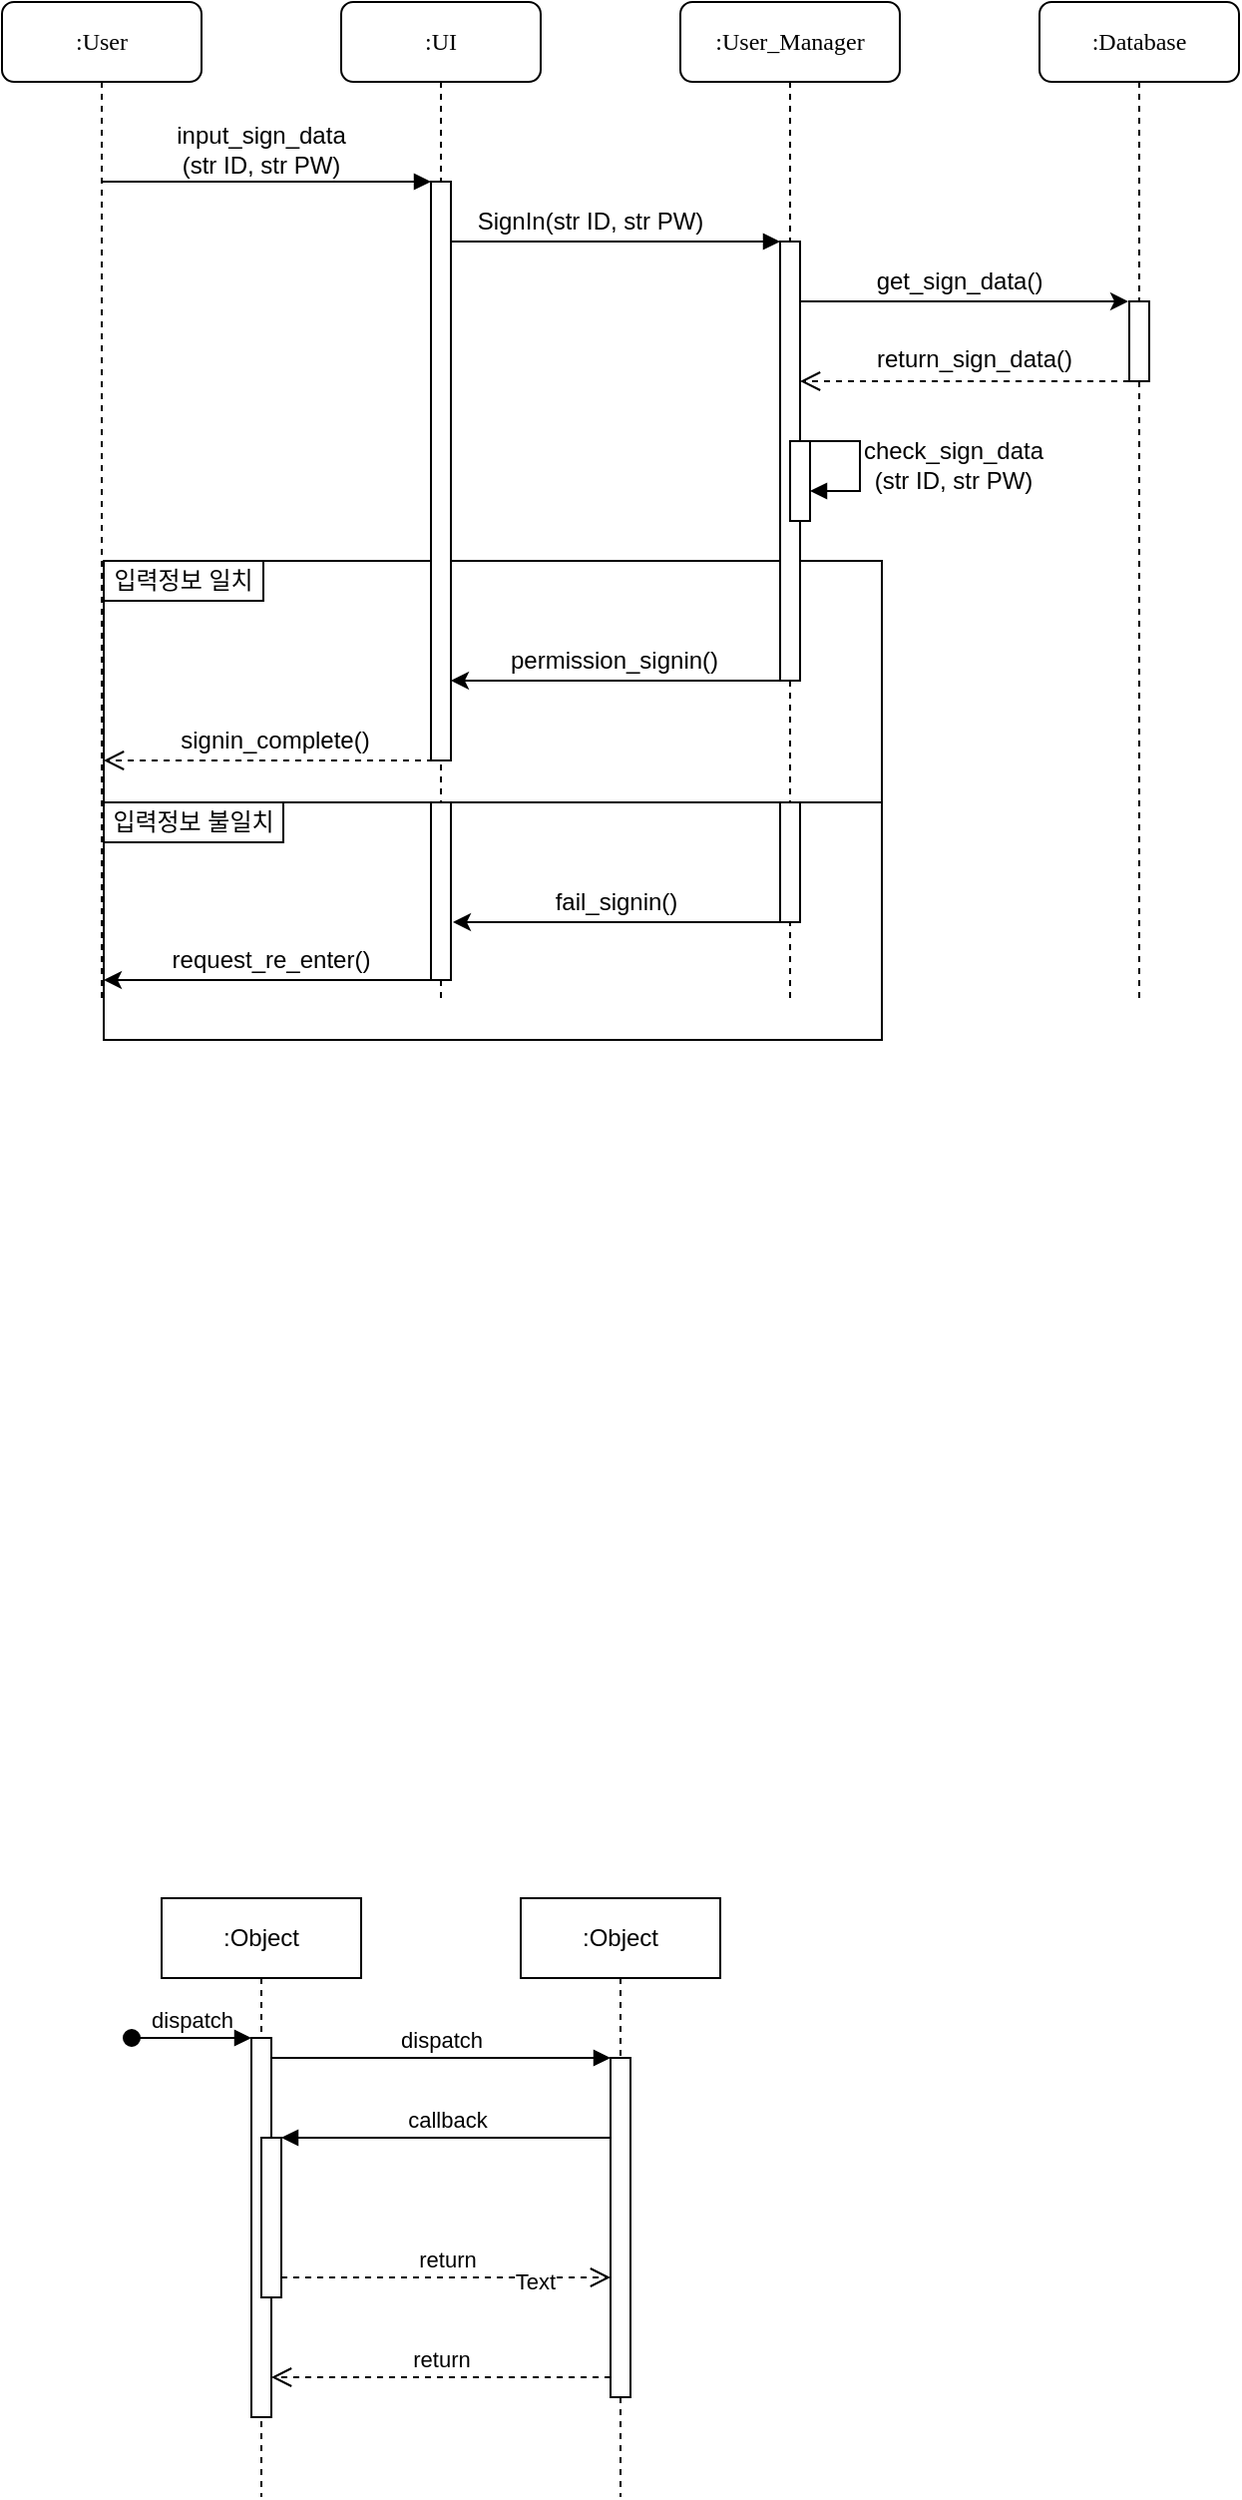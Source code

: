 <mxfile version="21.0.10" type="device"><diagram name="Page-1" id="2YBvvXClWsGukQMizWep"><mxGraphModel dx="738" dy="592" grid="1" gridSize="10" guides="1" tooltips="1" connect="1" arrows="1" fold="1" page="1" pageScale="1" pageWidth="850" pageHeight="1100" math="0" shadow="0"><root><mxCell id="0"/><mxCell id="1" parent="0"/><mxCell id="uHuj9NdNtawoRyD4EZtH-32" value="" style="rounded=0;whiteSpace=wrap;html=1;fillColor=none;" vertex="1" parent="1"><mxGeometry x="131" y="320" width="390" height="240" as="geometry"/></mxCell><mxCell id="aM9ryv3xv72pqoxQDRHE-1" value=":Object" style="shape=umlLifeline;perimeter=lifelinePerimeter;whiteSpace=wrap;html=1;container=0;dropTarget=0;collapsible=0;recursiveResize=0;outlineConnect=0;portConstraint=eastwest;newEdgeStyle={&quot;edgeStyle&quot;:&quot;elbowEdgeStyle&quot;,&quot;elbow&quot;:&quot;vertical&quot;,&quot;curved&quot;:0,&quot;rounded&quot;:0};" parent="1" vertex="1"><mxGeometry x="160" y="990" width="100" height="300" as="geometry"/></mxCell><mxCell id="aM9ryv3xv72pqoxQDRHE-2" value="" style="html=1;points=[];perimeter=orthogonalPerimeter;outlineConnect=0;targetShapes=umlLifeline;portConstraint=eastwest;newEdgeStyle={&quot;edgeStyle&quot;:&quot;elbowEdgeStyle&quot;,&quot;elbow&quot;:&quot;vertical&quot;,&quot;curved&quot;:0,&quot;rounded&quot;:0};" parent="aM9ryv3xv72pqoxQDRHE-1" vertex="1"><mxGeometry x="45" y="70" width="10" height="190" as="geometry"/></mxCell><mxCell id="aM9ryv3xv72pqoxQDRHE-3" value="dispatch" style="html=1;verticalAlign=bottom;startArrow=oval;endArrow=block;startSize=8;edgeStyle=elbowEdgeStyle;elbow=vertical;curved=0;rounded=0;" parent="aM9ryv3xv72pqoxQDRHE-1" target="aM9ryv3xv72pqoxQDRHE-2" edge="1"><mxGeometry relative="1" as="geometry"><mxPoint x="-15" y="70" as="sourcePoint"/></mxGeometry></mxCell><mxCell id="aM9ryv3xv72pqoxQDRHE-4" value="" style="html=1;points=[];perimeter=orthogonalPerimeter;outlineConnect=0;targetShapes=umlLifeline;portConstraint=eastwest;newEdgeStyle={&quot;edgeStyle&quot;:&quot;elbowEdgeStyle&quot;,&quot;elbow&quot;:&quot;vertical&quot;,&quot;curved&quot;:0,&quot;rounded&quot;:0};" parent="aM9ryv3xv72pqoxQDRHE-1" vertex="1"><mxGeometry x="50" y="120" width="10" height="80" as="geometry"/></mxCell><mxCell id="aM9ryv3xv72pqoxQDRHE-5" value=":Object" style="shape=umlLifeline;perimeter=lifelinePerimeter;whiteSpace=wrap;html=1;container=0;dropTarget=0;collapsible=0;recursiveResize=0;outlineConnect=0;portConstraint=eastwest;newEdgeStyle={&quot;edgeStyle&quot;:&quot;elbowEdgeStyle&quot;,&quot;elbow&quot;:&quot;vertical&quot;,&quot;curved&quot;:0,&quot;rounded&quot;:0};" parent="1" vertex="1"><mxGeometry x="340" y="990" width="100" height="300" as="geometry"/></mxCell><mxCell id="aM9ryv3xv72pqoxQDRHE-6" value="" style="html=1;points=[];perimeter=orthogonalPerimeter;outlineConnect=0;targetShapes=umlLifeline;portConstraint=eastwest;newEdgeStyle={&quot;edgeStyle&quot;:&quot;elbowEdgeStyle&quot;,&quot;elbow&quot;:&quot;vertical&quot;,&quot;curved&quot;:0,&quot;rounded&quot;:0};" parent="aM9ryv3xv72pqoxQDRHE-5" vertex="1"><mxGeometry x="45" y="80" width="10" height="170" as="geometry"/></mxCell><mxCell id="aM9ryv3xv72pqoxQDRHE-7" value="dispatch" style="html=1;verticalAlign=bottom;endArrow=block;edgeStyle=elbowEdgeStyle;elbow=vertical;curved=0;rounded=0;" parent="1" source="aM9ryv3xv72pqoxQDRHE-2" target="aM9ryv3xv72pqoxQDRHE-6" edge="1"><mxGeometry relative="1" as="geometry"><mxPoint x="315" y="1080" as="sourcePoint"/><Array as="points"><mxPoint x="300" y="1070"/></Array></mxGeometry></mxCell><mxCell id="aM9ryv3xv72pqoxQDRHE-8" value="return" style="html=1;verticalAlign=bottom;endArrow=open;dashed=1;endSize=8;edgeStyle=elbowEdgeStyle;elbow=vertical;curved=0;rounded=0;" parent="1" source="aM9ryv3xv72pqoxQDRHE-6" target="aM9ryv3xv72pqoxQDRHE-2" edge="1"><mxGeometry relative="1" as="geometry"><mxPoint x="315" y="1155" as="targetPoint"/><Array as="points"><mxPoint x="310" y="1230"/></Array></mxGeometry></mxCell><mxCell id="aM9ryv3xv72pqoxQDRHE-9" value="callback" style="html=1;verticalAlign=bottom;endArrow=block;edgeStyle=elbowEdgeStyle;elbow=vertical;curved=0;rounded=0;" parent="1" source="aM9ryv3xv72pqoxQDRHE-6" target="aM9ryv3xv72pqoxQDRHE-4" edge="1"><mxGeometry relative="1" as="geometry"><mxPoint x="295" y="1110" as="sourcePoint"/><Array as="points"><mxPoint x="310" y="1110"/></Array></mxGeometry></mxCell><mxCell id="aM9ryv3xv72pqoxQDRHE-10" value="return" style="html=1;verticalAlign=bottom;endArrow=open;dashed=1;endSize=8;edgeStyle=elbowEdgeStyle;elbow=vertical;curved=0;rounded=0;" parent="1" source="aM9ryv3xv72pqoxQDRHE-4" target="aM9ryv3xv72pqoxQDRHE-6" edge="1"><mxGeometry relative="1" as="geometry"><mxPoint x="295" y="1185" as="targetPoint"/><Array as="points"><mxPoint x="300" y="1180"/></Array></mxGeometry></mxCell><mxCell id="uHuj9NdNtawoRyD4EZtH-12" value="Text" style="edgeLabel;html=1;align=center;verticalAlign=middle;resizable=0;points=[];" vertex="1" connectable="0" parent="aM9ryv3xv72pqoxQDRHE-10"><mxGeometry x="0.537" y="-2" relative="1" as="geometry"><mxPoint as="offset"/></mxGeometry></mxCell><mxCell id="uHuj9NdNtawoRyD4EZtH-1" value=":User_Manager" style="shape=umlLifeline;perimeter=lifelinePerimeter;whiteSpace=wrap;html=1;container=1;collapsible=0;recursiveResize=0;outlineConnect=0;rounded=1;shadow=0;comic=0;labelBackgroundColor=none;strokeWidth=1;fontFamily=Verdana;fontSize=12;align=center;" vertex="1" parent="1"><mxGeometry x="420" y="40" width="110" height="500" as="geometry"/></mxCell><mxCell id="uHuj9NdNtawoRyD4EZtH-17" value="" style="rounded=0;whiteSpace=wrap;html=1;" vertex="1" parent="uHuj9NdNtawoRyD4EZtH-1"><mxGeometry x="50" y="120" width="10" height="220" as="geometry"/></mxCell><mxCell id="uHuj9NdNtawoRyD4EZtH-55" value="" style="rounded=0;whiteSpace=wrap;html=1;" vertex="1" parent="uHuj9NdNtawoRyD4EZtH-1"><mxGeometry x="50" y="401" width="10" height="60" as="geometry"/></mxCell><mxCell id="uHuj9NdNtawoRyD4EZtH-75" value="" style="html=1;verticalAlign=bottom;endArrow=block;edgeStyle=elbowEdgeStyle;elbow=vertical;curved=0;rounded=0;" edge="1" parent="uHuj9NdNtawoRyD4EZtH-1"><mxGeometry relative="1" as="geometry"><mxPoint x="-115" y="120" as="sourcePoint"/><Array as="points"><mxPoint x="-35" y="120"/></Array><mxPoint x="50" y="120" as="targetPoint"/></mxGeometry></mxCell><mxCell id="uHuj9NdNtawoRyD4EZtH-2" value=":Database" style="shape=umlLifeline;perimeter=lifelinePerimeter;whiteSpace=wrap;html=1;container=1;collapsible=0;recursiveResize=0;outlineConnect=0;rounded=1;shadow=0;comic=0;labelBackgroundColor=none;strokeWidth=1;fontFamily=Verdana;fontSize=12;align=center;" vertex="1" parent="1"><mxGeometry x="600" y="40" width="100" height="500" as="geometry"/></mxCell><mxCell id="uHuj9NdNtawoRyD4EZtH-19" value="" style="rounded=0;whiteSpace=wrap;html=1;" vertex="1" parent="uHuj9NdNtawoRyD4EZtH-2"><mxGeometry x="45" y="150" width="10" height="40" as="geometry"/></mxCell><mxCell id="uHuj9NdNtawoRyD4EZtH-30" value="" style="html=1;verticalAlign=bottom;endArrow=open;dashed=1;endSize=8;edgeStyle=elbowEdgeStyle;elbow=vertical;curved=0;rounded=0;" edge="1" parent="uHuj9NdNtawoRyD4EZtH-2"><mxGeometry relative="1" as="geometry"><mxPoint x="-120" y="190" as="targetPoint"/><Array as="points"><mxPoint x="-30" y="190"/></Array><mxPoint x="45" y="190" as="sourcePoint"/></mxGeometry></mxCell><mxCell id="uHuj9NdNtawoRyD4EZtH-3" value=":User" style="shape=umlLifeline;perimeter=lifelinePerimeter;whiteSpace=wrap;html=1;container=1;collapsible=0;recursiveResize=0;outlineConnect=0;rounded=1;shadow=0;comic=0;labelBackgroundColor=none;strokeWidth=1;fontFamily=Verdana;fontSize=12;align=center;" vertex="1" parent="1"><mxGeometry x="80" y="40" width="100" height="500" as="geometry"/></mxCell><mxCell id="uHuj9NdNtawoRyD4EZtH-4" value=":UI" style="shape=umlLifeline;perimeter=lifelinePerimeter;whiteSpace=wrap;html=1;container=1;collapsible=0;recursiveResize=0;outlineConnect=0;rounded=1;shadow=0;comic=0;labelBackgroundColor=none;strokeWidth=1;fontFamily=Verdana;fontSize=12;align=center;" vertex="1" parent="1"><mxGeometry x="250" y="40" width="100" height="500" as="geometry"/></mxCell><mxCell id="uHuj9NdNtawoRyD4EZtH-5" value="" style="rounded=0;whiteSpace=wrap;html=1;" vertex="1" parent="uHuj9NdNtawoRyD4EZtH-4"><mxGeometry x="45" y="90" width="10" height="290" as="geometry"/></mxCell><mxCell id="uHuj9NdNtawoRyD4EZtH-54" value="" style="rounded=0;whiteSpace=wrap;html=1;" vertex="1" parent="uHuj9NdNtawoRyD4EZtH-4"><mxGeometry x="45" y="401" width="10" height="89" as="geometry"/></mxCell><mxCell id="uHuj9NdNtawoRyD4EZtH-74" value="" style="html=1;verticalAlign=bottom;endArrow=block;edgeStyle=elbowEdgeStyle;elbow=vertical;curved=0;rounded=0;" edge="1" parent="uHuj9NdNtawoRyD4EZtH-4"><mxGeometry relative="1" as="geometry"><mxPoint x="-120" y="90" as="sourcePoint"/><Array as="points"><mxPoint x="-40" y="90"/></Array><mxPoint x="45" y="90" as="targetPoint"/></mxGeometry></mxCell><mxCell id="uHuj9NdNtawoRyD4EZtH-10" value="input_sign_data&lt;br&gt;(str ID, str PW)" style="text;html=1;strokeColor=none;fillColor=none;align=center;verticalAlign=middle;whiteSpace=wrap;rounded=0;" vertex="1" parent="1"><mxGeometry x="135" y="104" width="150" height="20" as="geometry"/></mxCell><mxCell id="uHuj9NdNtawoRyD4EZtH-13" value="SignIn(str ID, str PW)" style="text;html=1;strokeColor=none;fillColor=none;align=center;verticalAlign=middle;whiteSpace=wrap;rounded=0;" vertex="1" parent="1"><mxGeometry x="305" y="140" width="140" height="20" as="geometry"/></mxCell><mxCell id="uHuj9NdNtawoRyD4EZtH-31" value="return_sign_data()" style="text;html=1;strokeColor=none;fillColor=none;align=center;verticalAlign=middle;whiteSpace=wrap;rounded=0;" vertex="1" parent="1"><mxGeometry x="500" y="209" width="135" height="20" as="geometry"/></mxCell><mxCell id="uHuj9NdNtawoRyD4EZtH-33" value="" style="endArrow=none;html=1;rounded=0;exitX=0;exitY=0.5;exitDx=0;exitDy=0;entryX=1;entryY=0.5;entryDx=0;entryDy=0;" edge="1" parent="1"><mxGeometry width="50" height="50" relative="1" as="geometry"><mxPoint x="131" y="441" as="sourcePoint"/><mxPoint x="521" y="441" as="targetPoint"/></mxGeometry></mxCell><mxCell id="uHuj9NdNtawoRyD4EZtH-37" value="입력정보 일치" style="rounded=0;whiteSpace=wrap;html=1;" vertex="1" parent="1"><mxGeometry x="131" y="320" width="80" height="20" as="geometry"/></mxCell><mxCell id="uHuj9NdNtawoRyD4EZtH-38" value="입력정보 불일치" style="rounded=0;whiteSpace=wrap;html=1;" vertex="1" parent="1"><mxGeometry x="131" y="441" width="90" height="20" as="geometry"/></mxCell><mxCell id="uHuj9NdNtawoRyD4EZtH-45" value="permission_signin()" style="text;html=1;strokeColor=none;fillColor=none;align=center;verticalAlign=middle;whiteSpace=wrap;rounded=0;" vertex="1" parent="1"><mxGeometry x="347" y="355" width="80" height="30" as="geometry"/></mxCell><mxCell id="uHuj9NdNtawoRyD4EZtH-53" value="signin_complete()" style="text;html=1;strokeColor=none;fillColor=none;align=center;verticalAlign=middle;whiteSpace=wrap;rounded=0;" vertex="1" parent="1"><mxGeometry x="146.5" y="400" width="140" height="20" as="geometry"/></mxCell><mxCell id="uHuj9NdNtawoRyD4EZtH-59" value="request_re_enter()" style="text;html=1;strokeColor=none;fillColor=none;align=center;verticalAlign=middle;whiteSpace=wrap;rounded=0;" vertex="1" parent="1"><mxGeometry x="144.5" y="510" width="140" height="20" as="geometry"/></mxCell><mxCell id="uHuj9NdNtawoRyD4EZtH-63" value="get_sign_data()" style="text;html=1;strokeColor=none;fillColor=none;align=center;verticalAlign=middle;whiteSpace=wrap;rounded=0;" vertex="1" parent="1"><mxGeometry x="520" y="170" width="80" height="20" as="geometry"/></mxCell><mxCell id="uHuj9NdNtawoRyD4EZtH-64" value="" style="rounded=0;whiteSpace=wrap;html=1;" vertex="1" parent="1"><mxGeometry x="475" y="260" width="10" height="40" as="geometry"/></mxCell><mxCell id="uHuj9NdNtawoRyD4EZtH-68" value="check_sign_data&lt;br&gt;(str ID, str PW)" style="text;html=1;strokeColor=none;fillColor=none;align=center;verticalAlign=middle;whiteSpace=wrap;rounded=0;" vertex="1" parent="1"><mxGeometry x="507" y="257" width="100" height="30" as="geometry"/></mxCell><mxCell id="uHuj9NdNtawoRyD4EZtH-77" value="" style="endArrow=classic;html=1;rounded=0;" edge="1" parent="1"><mxGeometry width="50" height="50" relative="1" as="geometry"><mxPoint x="470" y="380" as="sourcePoint"/><mxPoint x="305" y="380" as="targetPoint"/></mxGeometry></mxCell><mxCell id="uHuj9NdNtawoRyD4EZtH-78" value="fail_signin()" style="text;html=1;strokeColor=none;fillColor=none;align=center;verticalAlign=middle;whiteSpace=wrap;rounded=0;" vertex="1" parent="1"><mxGeometry x="348" y="476" width="80" height="30" as="geometry"/></mxCell><mxCell id="uHuj9NdNtawoRyD4EZtH-79" value="" style="endArrow=classic;html=1;rounded=0;" edge="1" parent="1"><mxGeometry width="50" height="50" relative="1" as="geometry"><mxPoint x="471" y="501" as="sourcePoint"/><mxPoint x="306" y="501" as="targetPoint"/></mxGeometry></mxCell><mxCell id="uHuj9NdNtawoRyD4EZtH-80" value="" style="endArrow=classic;html=1;rounded=0;" edge="1" parent="1"><mxGeometry width="50" height="50" relative="1" as="geometry"><mxPoint x="480" y="190.0" as="sourcePoint"/><mxPoint x="644.5" y="190" as="targetPoint"/><Array as="points"><mxPoint x="580" y="190.0"/></Array></mxGeometry></mxCell><mxCell id="uHuj9NdNtawoRyD4EZtH-82" value="" style="html=1;verticalAlign=bottom;endArrow=block;edgeStyle=elbowEdgeStyle;rounded=0;" edge="1" parent="1"><mxGeometry relative="1" as="geometry"><mxPoint x="485" y="260" as="sourcePoint"/><Array as="points"><mxPoint x="510" y="275"/></Array><mxPoint x="485" y="285" as="targetPoint"/></mxGeometry></mxCell><mxCell id="uHuj9NdNtawoRyD4EZtH-84" value="" style="endArrow=classic;html=1;rounded=0;" edge="1" parent="1"><mxGeometry width="50" height="50" relative="1" as="geometry"><mxPoint x="296" y="530" as="sourcePoint"/><mxPoint x="131" y="530" as="targetPoint"/></mxGeometry></mxCell><mxCell id="uHuj9NdNtawoRyD4EZtH-86" value="" style="html=1;verticalAlign=bottom;endArrow=open;dashed=1;endSize=8;edgeStyle=elbowEdgeStyle;elbow=vertical;curved=0;rounded=0;" edge="1" parent="1"><mxGeometry relative="1" as="geometry"><mxPoint x="131" y="420" as="targetPoint"/><Array as="points"><mxPoint x="221" y="420"/></Array><mxPoint x="296" y="420" as="sourcePoint"/></mxGeometry></mxCell></root></mxGraphModel></diagram></mxfile>